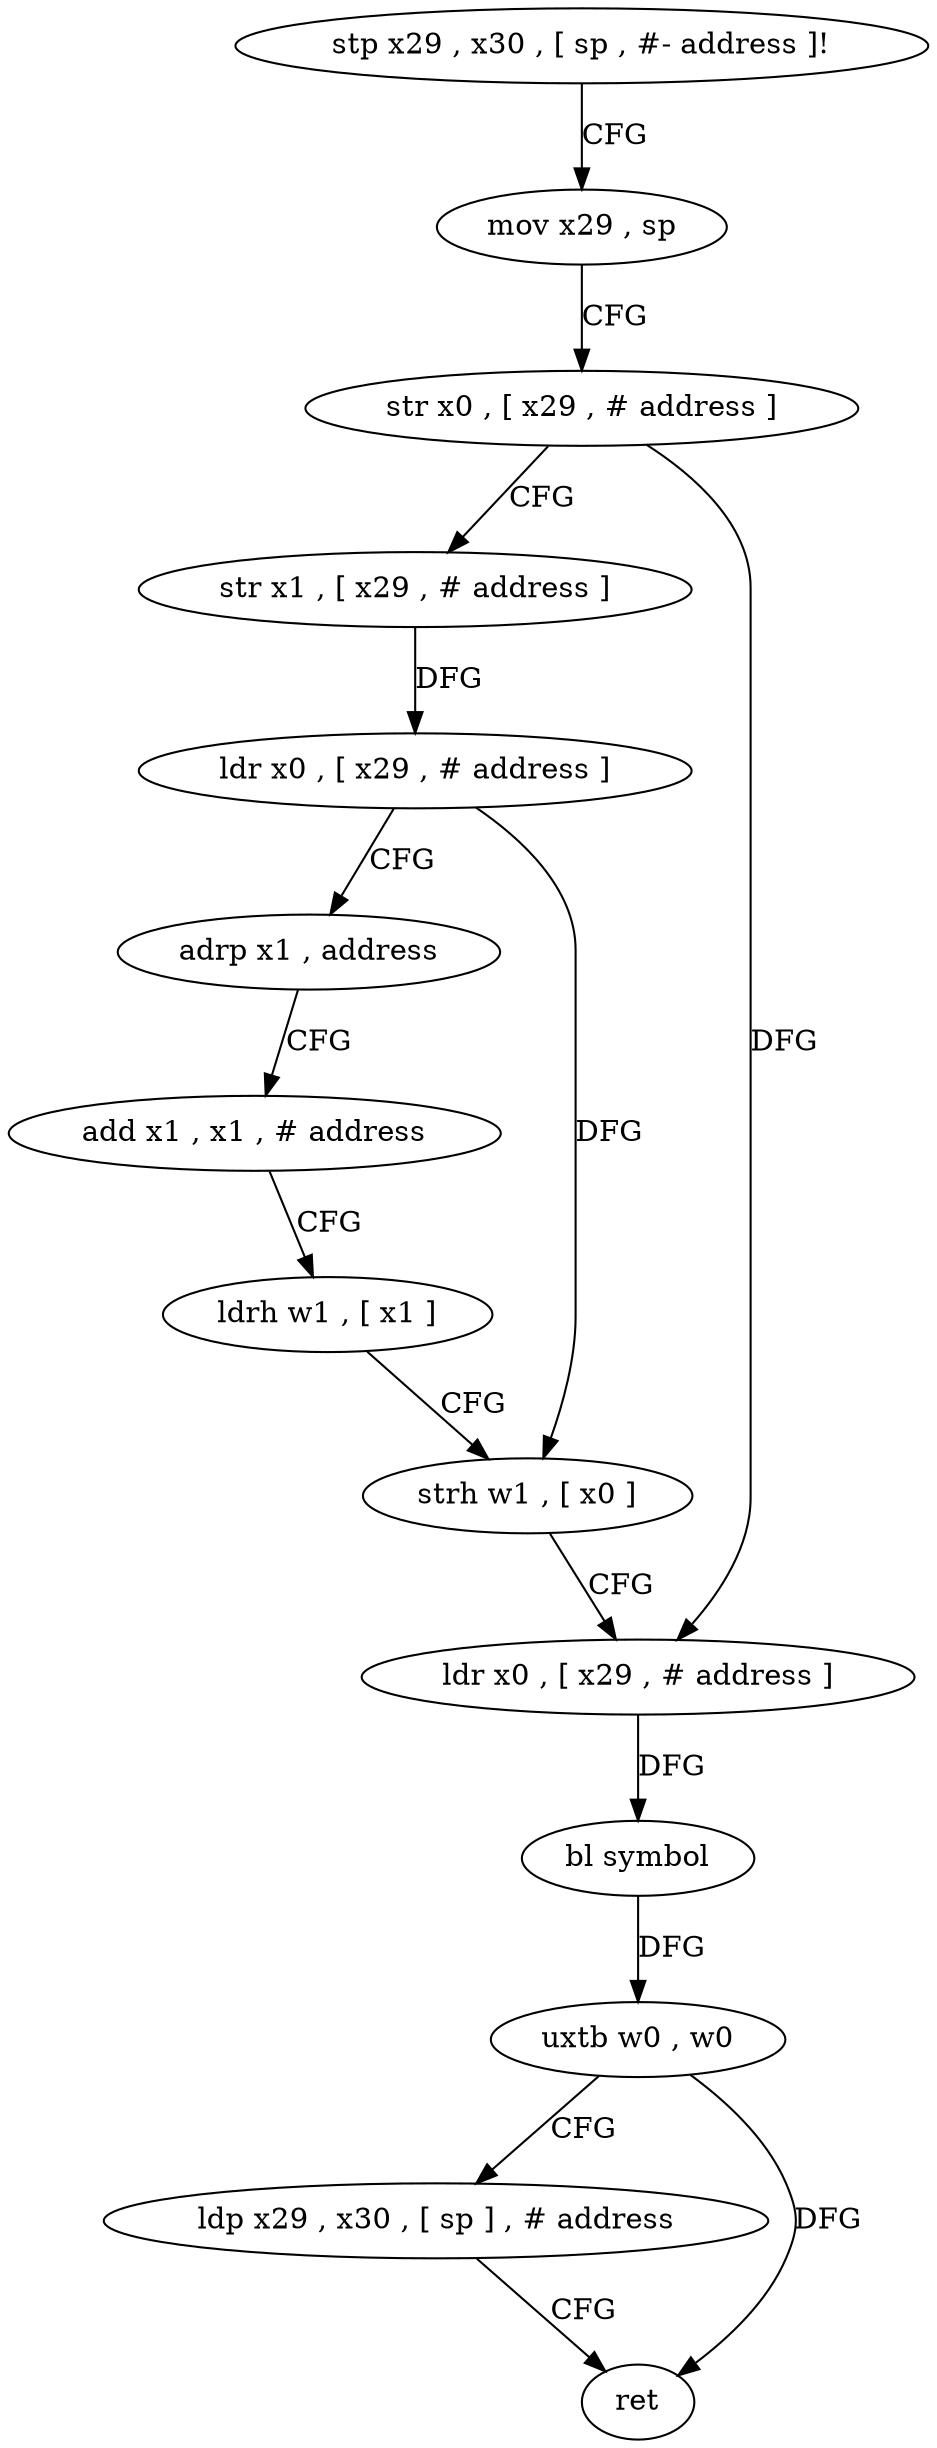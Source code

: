 digraph "func" {
"199600" [label = "stp x29 , x30 , [ sp , #- address ]!" ]
"199604" [label = "mov x29 , sp" ]
"199608" [label = "str x0 , [ x29 , # address ]" ]
"199612" [label = "str x1 , [ x29 , # address ]" ]
"199616" [label = "ldr x0 , [ x29 , # address ]" ]
"199620" [label = "adrp x1 , address" ]
"199624" [label = "add x1 , x1 , # address" ]
"199628" [label = "ldrh w1 , [ x1 ]" ]
"199632" [label = "strh w1 , [ x0 ]" ]
"199636" [label = "ldr x0 , [ x29 , # address ]" ]
"199640" [label = "bl symbol" ]
"199644" [label = "uxtb w0 , w0" ]
"199648" [label = "ldp x29 , x30 , [ sp ] , # address" ]
"199652" [label = "ret" ]
"199600" -> "199604" [ label = "CFG" ]
"199604" -> "199608" [ label = "CFG" ]
"199608" -> "199612" [ label = "CFG" ]
"199608" -> "199636" [ label = "DFG" ]
"199612" -> "199616" [ label = "DFG" ]
"199616" -> "199620" [ label = "CFG" ]
"199616" -> "199632" [ label = "DFG" ]
"199620" -> "199624" [ label = "CFG" ]
"199624" -> "199628" [ label = "CFG" ]
"199628" -> "199632" [ label = "CFG" ]
"199632" -> "199636" [ label = "CFG" ]
"199636" -> "199640" [ label = "DFG" ]
"199640" -> "199644" [ label = "DFG" ]
"199644" -> "199648" [ label = "CFG" ]
"199644" -> "199652" [ label = "DFG" ]
"199648" -> "199652" [ label = "CFG" ]
}
